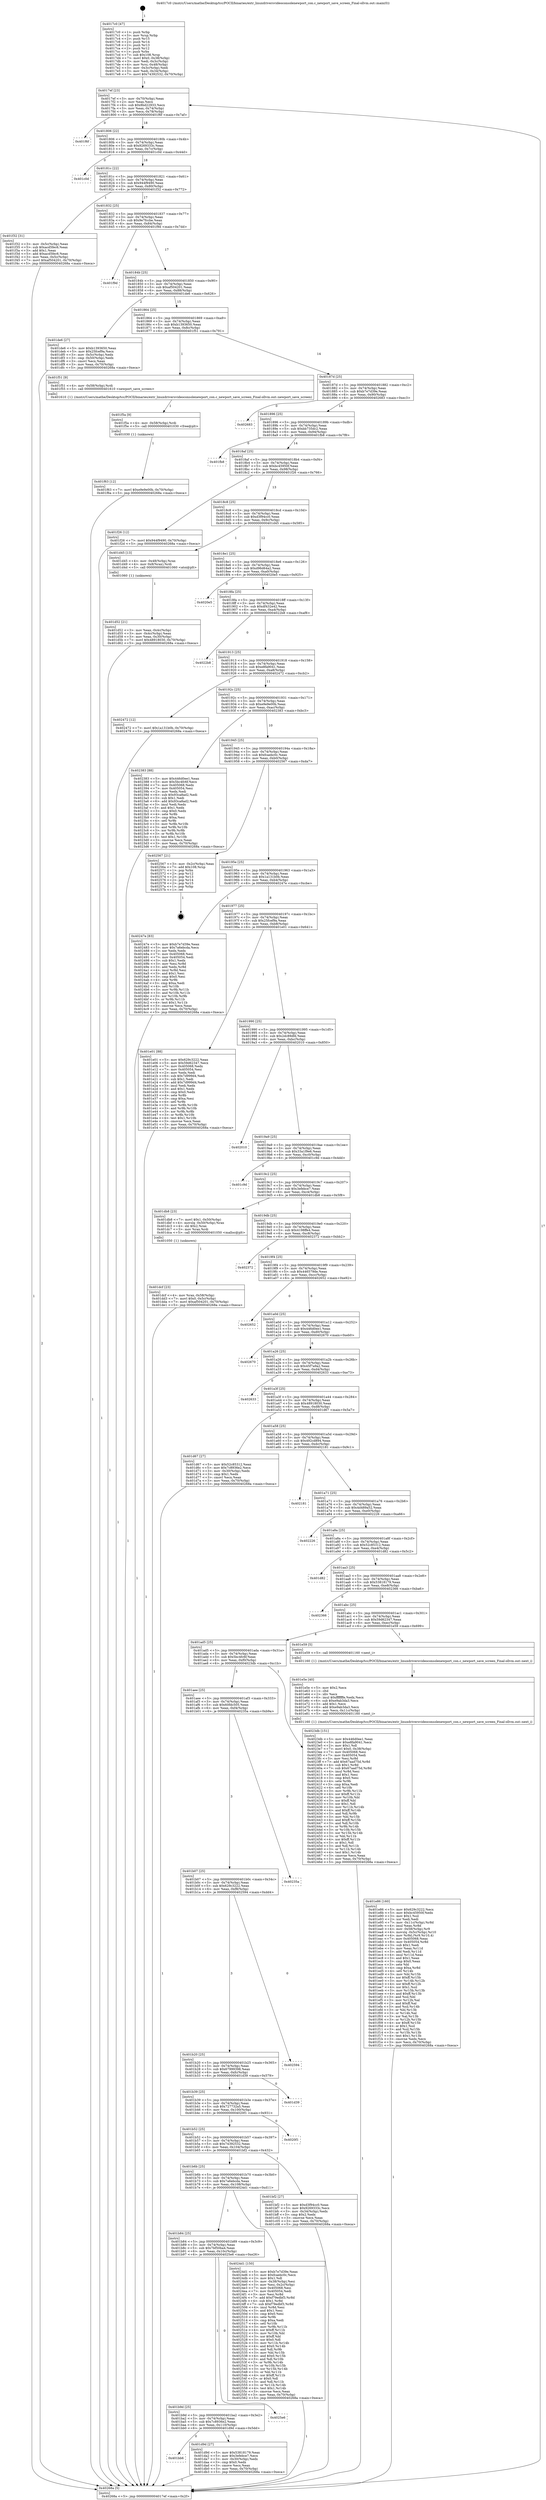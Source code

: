 digraph "0x4017c0" {
  label = "0x4017c0 (/mnt/c/Users/mathe/Desktop/tcc/POCII/binaries/extr_linuxdriversvideoconsolenewport_con.c_newport_save_screen_Final-ollvm.out::main(0))"
  labelloc = "t"
  node[shape=record]

  Entry [label="",width=0.3,height=0.3,shape=circle,fillcolor=black,style=filled]
  "0x4017ef" [label="{
     0x4017ef [23]\l
     | [instrs]\l
     &nbsp;&nbsp;0x4017ef \<+3\>: mov -0x70(%rbp),%eax\l
     &nbsp;&nbsp;0x4017f2 \<+2\>: mov %eax,%ecx\l
     &nbsp;&nbsp;0x4017f4 \<+6\>: sub $0x8bd22933,%ecx\l
     &nbsp;&nbsp;0x4017fa \<+3\>: mov %eax,-0x74(%rbp)\l
     &nbsp;&nbsp;0x4017fd \<+3\>: mov %ecx,-0x78(%rbp)\l
     &nbsp;&nbsp;0x401800 \<+6\>: je 0000000000401f6f \<main+0x7af\>\l
  }"]
  "0x401f6f" [label="{
     0x401f6f\l
  }", style=dashed]
  "0x401806" [label="{
     0x401806 [22]\l
     | [instrs]\l
     &nbsp;&nbsp;0x401806 \<+5\>: jmp 000000000040180b \<main+0x4b\>\l
     &nbsp;&nbsp;0x40180b \<+3\>: mov -0x74(%rbp),%eax\l
     &nbsp;&nbsp;0x40180e \<+5\>: sub $0x9269333c,%eax\l
     &nbsp;&nbsp;0x401813 \<+3\>: mov %eax,-0x7c(%rbp)\l
     &nbsp;&nbsp;0x401816 \<+6\>: je 0000000000401c0d \<main+0x44d\>\l
  }"]
  Exit [label="",width=0.3,height=0.3,shape=circle,fillcolor=black,style=filled,peripheries=2]
  "0x401c0d" [label="{
     0x401c0d\l
  }", style=dashed]
  "0x40181c" [label="{
     0x40181c [22]\l
     | [instrs]\l
     &nbsp;&nbsp;0x40181c \<+5\>: jmp 0000000000401821 \<main+0x61\>\l
     &nbsp;&nbsp;0x401821 \<+3\>: mov -0x74(%rbp),%eax\l
     &nbsp;&nbsp;0x401824 \<+5\>: sub $0x944f9490,%eax\l
     &nbsp;&nbsp;0x401829 \<+3\>: mov %eax,-0x80(%rbp)\l
     &nbsp;&nbsp;0x40182c \<+6\>: je 0000000000401f32 \<main+0x772\>\l
  }"]
  "0x401f63" [label="{
     0x401f63 [12]\l
     | [instrs]\l
     &nbsp;&nbsp;0x401f63 \<+7\>: movl $0xe9e9e00b,-0x70(%rbp)\l
     &nbsp;&nbsp;0x401f6a \<+5\>: jmp 000000000040268a \<main+0xeca\>\l
  }"]
  "0x401f32" [label="{
     0x401f32 [31]\l
     | [instrs]\l
     &nbsp;&nbsp;0x401f32 \<+3\>: mov -0x5c(%rbp),%eax\l
     &nbsp;&nbsp;0x401f35 \<+5\>: sub $0xacd5fec6,%eax\l
     &nbsp;&nbsp;0x401f3a \<+3\>: add $0x1,%eax\l
     &nbsp;&nbsp;0x401f3d \<+5\>: add $0xacd5fec6,%eax\l
     &nbsp;&nbsp;0x401f42 \<+3\>: mov %eax,-0x5c(%rbp)\l
     &nbsp;&nbsp;0x401f45 \<+7\>: movl $0xaf504201,-0x70(%rbp)\l
     &nbsp;&nbsp;0x401f4c \<+5\>: jmp 000000000040268a \<main+0xeca\>\l
  }"]
  "0x401832" [label="{
     0x401832 [25]\l
     | [instrs]\l
     &nbsp;&nbsp;0x401832 \<+5\>: jmp 0000000000401837 \<main+0x77\>\l
     &nbsp;&nbsp;0x401837 \<+3\>: mov -0x74(%rbp),%eax\l
     &nbsp;&nbsp;0x40183a \<+5\>: sub $0x9e7fccbe,%eax\l
     &nbsp;&nbsp;0x40183f \<+6\>: mov %eax,-0x84(%rbp)\l
     &nbsp;&nbsp;0x401845 \<+6\>: je 0000000000401f9d \<main+0x7dd\>\l
  }"]
  "0x401f5a" [label="{
     0x401f5a [9]\l
     | [instrs]\l
     &nbsp;&nbsp;0x401f5a \<+4\>: mov -0x58(%rbp),%rdi\l
     &nbsp;&nbsp;0x401f5e \<+5\>: call 0000000000401030 \<free@plt\>\l
     | [calls]\l
     &nbsp;&nbsp;0x401030 \{1\} (unknown)\l
  }"]
  "0x401f9d" [label="{
     0x401f9d\l
  }", style=dashed]
  "0x40184b" [label="{
     0x40184b [25]\l
     | [instrs]\l
     &nbsp;&nbsp;0x40184b \<+5\>: jmp 0000000000401850 \<main+0x90\>\l
     &nbsp;&nbsp;0x401850 \<+3\>: mov -0x74(%rbp),%eax\l
     &nbsp;&nbsp;0x401853 \<+5\>: sub $0xaf504201,%eax\l
     &nbsp;&nbsp;0x401858 \<+6\>: mov %eax,-0x88(%rbp)\l
     &nbsp;&nbsp;0x40185e \<+6\>: je 0000000000401de6 \<main+0x626\>\l
  }"]
  "0x401e86" [label="{
     0x401e86 [160]\l
     | [instrs]\l
     &nbsp;&nbsp;0x401e86 \<+5\>: mov $0x629c3222,%ecx\l
     &nbsp;&nbsp;0x401e8b \<+5\>: mov $0xbc45950f,%edx\l
     &nbsp;&nbsp;0x401e90 \<+3\>: mov $0x1,%sil\l
     &nbsp;&nbsp;0x401e93 \<+2\>: xor %edi,%edi\l
     &nbsp;&nbsp;0x401e95 \<+7\>: mov -0x11c(%rbp),%r8d\l
     &nbsp;&nbsp;0x401e9c \<+4\>: imul %eax,%r8d\l
     &nbsp;&nbsp;0x401ea0 \<+4\>: mov -0x58(%rbp),%r9\l
     &nbsp;&nbsp;0x401ea4 \<+4\>: movslq -0x5c(%rbp),%r10\l
     &nbsp;&nbsp;0x401ea8 \<+4\>: mov %r8d,(%r9,%r10,4)\l
     &nbsp;&nbsp;0x401eac \<+7\>: mov 0x405068,%eax\l
     &nbsp;&nbsp;0x401eb3 \<+8\>: mov 0x405054,%r8d\l
     &nbsp;&nbsp;0x401ebb \<+3\>: sub $0x1,%edi\l
     &nbsp;&nbsp;0x401ebe \<+3\>: mov %eax,%r11d\l
     &nbsp;&nbsp;0x401ec1 \<+3\>: add %edi,%r11d\l
     &nbsp;&nbsp;0x401ec4 \<+4\>: imul %r11d,%eax\l
     &nbsp;&nbsp;0x401ec8 \<+3\>: and $0x1,%eax\l
     &nbsp;&nbsp;0x401ecb \<+3\>: cmp $0x0,%eax\l
     &nbsp;&nbsp;0x401ece \<+3\>: sete %bl\l
     &nbsp;&nbsp;0x401ed1 \<+4\>: cmp $0xa,%r8d\l
     &nbsp;&nbsp;0x401ed5 \<+4\>: setl %r14b\l
     &nbsp;&nbsp;0x401ed9 \<+3\>: mov %bl,%r15b\l
     &nbsp;&nbsp;0x401edc \<+4\>: xor $0xff,%r15b\l
     &nbsp;&nbsp;0x401ee0 \<+3\>: mov %r14b,%r12b\l
     &nbsp;&nbsp;0x401ee3 \<+4\>: xor $0xff,%r12b\l
     &nbsp;&nbsp;0x401ee7 \<+4\>: xor $0x1,%sil\l
     &nbsp;&nbsp;0x401eeb \<+3\>: mov %r15b,%r13b\l
     &nbsp;&nbsp;0x401eee \<+4\>: and $0xff,%r13b\l
     &nbsp;&nbsp;0x401ef2 \<+3\>: and %sil,%bl\l
     &nbsp;&nbsp;0x401ef5 \<+3\>: mov %r12b,%al\l
     &nbsp;&nbsp;0x401ef8 \<+2\>: and $0xff,%al\l
     &nbsp;&nbsp;0x401efa \<+3\>: and %sil,%r14b\l
     &nbsp;&nbsp;0x401efd \<+3\>: or %bl,%r13b\l
     &nbsp;&nbsp;0x401f00 \<+3\>: or %r14b,%al\l
     &nbsp;&nbsp;0x401f03 \<+3\>: xor %al,%r13b\l
     &nbsp;&nbsp;0x401f06 \<+3\>: or %r12b,%r15b\l
     &nbsp;&nbsp;0x401f09 \<+4\>: xor $0xff,%r15b\l
     &nbsp;&nbsp;0x401f0d \<+4\>: or $0x1,%sil\l
     &nbsp;&nbsp;0x401f11 \<+3\>: and %sil,%r15b\l
     &nbsp;&nbsp;0x401f14 \<+3\>: or %r15b,%r13b\l
     &nbsp;&nbsp;0x401f17 \<+4\>: test $0x1,%r13b\l
     &nbsp;&nbsp;0x401f1b \<+3\>: cmovne %edx,%ecx\l
     &nbsp;&nbsp;0x401f1e \<+3\>: mov %ecx,-0x70(%rbp)\l
     &nbsp;&nbsp;0x401f21 \<+5\>: jmp 000000000040268a \<main+0xeca\>\l
  }"]
  "0x401de6" [label="{
     0x401de6 [27]\l
     | [instrs]\l
     &nbsp;&nbsp;0x401de6 \<+5\>: mov $0xb1393650,%eax\l
     &nbsp;&nbsp;0x401deb \<+5\>: mov $0x25fcef9a,%ecx\l
     &nbsp;&nbsp;0x401df0 \<+3\>: mov -0x5c(%rbp),%edx\l
     &nbsp;&nbsp;0x401df3 \<+3\>: cmp -0x50(%rbp),%edx\l
     &nbsp;&nbsp;0x401df6 \<+3\>: cmovl %ecx,%eax\l
     &nbsp;&nbsp;0x401df9 \<+3\>: mov %eax,-0x70(%rbp)\l
     &nbsp;&nbsp;0x401dfc \<+5\>: jmp 000000000040268a \<main+0xeca\>\l
  }"]
  "0x401864" [label="{
     0x401864 [25]\l
     | [instrs]\l
     &nbsp;&nbsp;0x401864 \<+5\>: jmp 0000000000401869 \<main+0xa9\>\l
     &nbsp;&nbsp;0x401869 \<+3\>: mov -0x74(%rbp),%eax\l
     &nbsp;&nbsp;0x40186c \<+5\>: sub $0xb1393650,%eax\l
     &nbsp;&nbsp;0x401871 \<+6\>: mov %eax,-0x8c(%rbp)\l
     &nbsp;&nbsp;0x401877 \<+6\>: je 0000000000401f51 \<main+0x791\>\l
  }"]
  "0x401e5e" [label="{
     0x401e5e [40]\l
     | [instrs]\l
     &nbsp;&nbsp;0x401e5e \<+5\>: mov $0x2,%ecx\l
     &nbsp;&nbsp;0x401e63 \<+1\>: cltd\l
     &nbsp;&nbsp;0x401e64 \<+2\>: idiv %ecx\l
     &nbsp;&nbsp;0x401e66 \<+6\>: imul $0xfffffffe,%edx,%ecx\l
     &nbsp;&nbsp;0x401e6c \<+6\>: sub $0xe9ab3da3,%ecx\l
     &nbsp;&nbsp;0x401e72 \<+3\>: add $0x1,%ecx\l
     &nbsp;&nbsp;0x401e75 \<+6\>: add $0xe9ab3da3,%ecx\l
     &nbsp;&nbsp;0x401e7b \<+6\>: mov %ecx,-0x11c(%rbp)\l
     &nbsp;&nbsp;0x401e81 \<+5\>: call 0000000000401160 \<next_i\>\l
     | [calls]\l
     &nbsp;&nbsp;0x401160 \{1\} (/mnt/c/Users/mathe/Desktop/tcc/POCII/binaries/extr_linuxdriversvideoconsolenewport_con.c_newport_save_screen_Final-ollvm.out::next_i)\l
  }"]
  "0x401f51" [label="{
     0x401f51 [9]\l
     | [instrs]\l
     &nbsp;&nbsp;0x401f51 \<+4\>: mov -0x58(%rbp),%rdi\l
     &nbsp;&nbsp;0x401f55 \<+5\>: call 0000000000401610 \<newport_save_screen\>\l
     | [calls]\l
     &nbsp;&nbsp;0x401610 \{1\} (/mnt/c/Users/mathe/Desktop/tcc/POCII/binaries/extr_linuxdriversvideoconsolenewport_con.c_newport_save_screen_Final-ollvm.out::newport_save_screen)\l
  }"]
  "0x40187d" [label="{
     0x40187d [25]\l
     | [instrs]\l
     &nbsp;&nbsp;0x40187d \<+5\>: jmp 0000000000401882 \<main+0xc2\>\l
     &nbsp;&nbsp;0x401882 \<+3\>: mov -0x74(%rbp),%eax\l
     &nbsp;&nbsp;0x401885 \<+5\>: sub $0xb7e7d39e,%eax\l
     &nbsp;&nbsp;0x40188a \<+6\>: mov %eax,-0x90(%rbp)\l
     &nbsp;&nbsp;0x401890 \<+6\>: je 0000000000402683 \<main+0xec3\>\l
  }"]
  "0x401dcf" [label="{
     0x401dcf [23]\l
     | [instrs]\l
     &nbsp;&nbsp;0x401dcf \<+4\>: mov %rax,-0x58(%rbp)\l
     &nbsp;&nbsp;0x401dd3 \<+7\>: movl $0x0,-0x5c(%rbp)\l
     &nbsp;&nbsp;0x401dda \<+7\>: movl $0xaf504201,-0x70(%rbp)\l
     &nbsp;&nbsp;0x401de1 \<+5\>: jmp 000000000040268a \<main+0xeca\>\l
  }"]
  "0x402683" [label="{
     0x402683\l
  }", style=dashed]
  "0x401896" [label="{
     0x401896 [25]\l
     | [instrs]\l
     &nbsp;&nbsp;0x401896 \<+5\>: jmp 000000000040189b \<main+0xdb\>\l
     &nbsp;&nbsp;0x40189b \<+3\>: mov -0x74(%rbp),%eax\l
     &nbsp;&nbsp;0x40189e \<+5\>: sub $0xbb735dc2,%eax\l
     &nbsp;&nbsp;0x4018a3 \<+6\>: mov %eax,-0x94(%rbp)\l
     &nbsp;&nbsp;0x4018a9 \<+6\>: je 0000000000401fb8 \<main+0x7f8\>\l
  }"]
  "0x401bb6" [label="{
     0x401bb6\l
  }", style=dashed]
  "0x401fb8" [label="{
     0x401fb8\l
  }", style=dashed]
  "0x4018af" [label="{
     0x4018af [25]\l
     | [instrs]\l
     &nbsp;&nbsp;0x4018af \<+5\>: jmp 00000000004018b4 \<main+0xf4\>\l
     &nbsp;&nbsp;0x4018b4 \<+3\>: mov -0x74(%rbp),%eax\l
     &nbsp;&nbsp;0x4018b7 \<+5\>: sub $0xbc45950f,%eax\l
     &nbsp;&nbsp;0x4018bc \<+6\>: mov %eax,-0x98(%rbp)\l
     &nbsp;&nbsp;0x4018c2 \<+6\>: je 0000000000401f26 \<main+0x766\>\l
  }"]
  "0x401d9d" [label="{
     0x401d9d [27]\l
     | [instrs]\l
     &nbsp;&nbsp;0x401d9d \<+5\>: mov $0x53818179,%eax\l
     &nbsp;&nbsp;0x401da2 \<+5\>: mov $0x3efebce7,%ecx\l
     &nbsp;&nbsp;0x401da7 \<+3\>: mov -0x30(%rbp),%edx\l
     &nbsp;&nbsp;0x401daa \<+3\>: cmp $0x0,%edx\l
     &nbsp;&nbsp;0x401dad \<+3\>: cmove %ecx,%eax\l
     &nbsp;&nbsp;0x401db0 \<+3\>: mov %eax,-0x70(%rbp)\l
     &nbsp;&nbsp;0x401db3 \<+5\>: jmp 000000000040268a \<main+0xeca\>\l
  }"]
  "0x401f26" [label="{
     0x401f26 [12]\l
     | [instrs]\l
     &nbsp;&nbsp;0x401f26 \<+7\>: movl $0x944f9490,-0x70(%rbp)\l
     &nbsp;&nbsp;0x401f2d \<+5\>: jmp 000000000040268a \<main+0xeca\>\l
  }"]
  "0x4018c8" [label="{
     0x4018c8 [25]\l
     | [instrs]\l
     &nbsp;&nbsp;0x4018c8 \<+5\>: jmp 00000000004018cd \<main+0x10d\>\l
     &nbsp;&nbsp;0x4018cd \<+3\>: mov -0x74(%rbp),%eax\l
     &nbsp;&nbsp;0x4018d0 \<+5\>: sub $0xd3f94cc0,%eax\l
     &nbsp;&nbsp;0x4018d5 \<+6\>: mov %eax,-0x9c(%rbp)\l
     &nbsp;&nbsp;0x4018db \<+6\>: je 0000000000401d45 \<main+0x585\>\l
  }"]
  "0x401b9d" [label="{
     0x401b9d [25]\l
     | [instrs]\l
     &nbsp;&nbsp;0x401b9d \<+5\>: jmp 0000000000401ba2 \<main+0x3e2\>\l
     &nbsp;&nbsp;0x401ba2 \<+3\>: mov -0x74(%rbp),%eax\l
     &nbsp;&nbsp;0x401ba5 \<+5\>: sub $0x7c8936e2,%eax\l
     &nbsp;&nbsp;0x401baa \<+6\>: mov %eax,-0x110(%rbp)\l
     &nbsp;&nbsp;0x401bb0 \<+6\>: je 0000000000401d9d \<main+0x5dd\>\l
  }"]
  "0x401d45" [label="{
     0x401d45 [13]\l
     | [instrs]\l
     &nbsp;&nbsp;0x401d45 \<+4\>: mov -0x48(%rbp),%rax\l
     &nbsp;&nbsp;0x401d49 \<+4\>: mov 0x8(%rax),%rdi\l
     &nbsp;&nbsp;0x401d4d \<+5\>: call 0000000000401060 \<atoi@plt\>\l
     | [calls]\l
     &nbsp;&nbsp;0x401060 \{1\} (unknown)\l
  }"]
  "0x4018e1" [label="{
     0x4018e1 [25]\l
     | [instrs]\l
     &nbsp;&nbsp;0x4018e1 \<+5\>: jmp 00000000004018e6 \<main+0x126\>\l
     &nbsp;&nbsp;0x4018e6 \<+3\>: mov -0x74(%rbp),%eax\l
     &nbsp;&nbsp;0x4018e9 \<+5\>: sub $0xd96d64a2,%eax\l
     &nbsp;&nbsp;0x4018ee \<+6\>: mov %eax,-0xa0(%rbp)\l
     &nbsp;&nbsp;0x4018f4 \<+6\>: je 00000000004020e5 \<main+0x925\>\l
  }"]
  "0x4025e6" [label="{
     0x4025e6\l
  }", style=dashed]
  "0x4020e5" [label="{
     0x4020e5\l
  }", style=dashed]
  "0x4018fa" [label="{
     0x4018fa [25]\l
     | [instrs]\l
     &nbsp;&nbsp;0x4018fa \<+5\>: jmp 00000000004018ff \<main+0x13f\>\l
     &nbsp;&nbsp;0x4018ff \<+3\>: mov -0x74(%rbp),%eax\l
     &nbsp;&nbsp;0x401902 \<+5\>: sub $0xdf432e42,%eax\l
     &nbsp;&nbsp;0x401907 \<+6\>: mov %eax,-0xa4(%rbp)\l
     &nbsp;&nbsp;0x40190d \<+6\>: je 00000000004022b8 \<main+0xaf8\>\l
  }"]
  "0x401b84" [label="{
     0x401b84 [25]\l
     | [instrs]\l
     &nbsp;&nbsp;0x401b84 \<+5\>: jmp 0000000000401b89 \<main+0x3c9\>\l
     &nbsp;&nbsp;0x401b89 \<+3\>: mov -0x74(%rbp),%eax\l
     &nbsp;&nbsp;0x401b8c \<+5\>: sub $0x7bf50ba4,%eax\l
     &nbsp;&nbsp;0x401b91 \<+6\>: mov %eax,-0x10c(%rbp)\l
     &nbsp;&nbsp;0x401b97 \<+6\>: je 00000000004025e6 \<main+0xe26\>\l
  }"]
  "0x4022b8" [label="{
     0x4022b8\l
  }", style=dashed]
  "0x401913" [label="{
     0x401913 [25]\l
     | [instrs]\l
     &nbsp;&nbsp;0x401913 \<+5\>: jmp 0000000000401918 \<main+0x158\>\l
     &nbsp;&nbsp;0x401918 \<+3\>: mov -0x74(%rbp),%eax\l
     &nbsp;&nbsp;0x40191b \<+5\>: sub $0xe8fa9041,%eax\l
     &nbsp;&nbsp;0x401920 \<+6\>: mov %eax,-0xa8(%rbp)\l
     &nbsp;&nbsp;0x401926 \<+6\>: je 0000000000402472 \<main+0xcb2\>\l
  }"]
  "0x4024d1" [label="{
     0x4024d1 [150]\l
     | [instrs]\l
     &nbsp;&nbsp;0x4024d1 \<+5\>: mov $0xb7e7d39e,%eax\l
     &nbsp;&nbsp;0x4024d6 \<+5\>: mov $0xfcaebc0c,%ecx\l
     &nbsp;&nbsp;0x4024db \<+2\>: mov $0x1,%dl\l
     &nbsp;&nbsp;0x4024dd \<+3\>: mov -0x38(%rbp),%esi\l
     &nbsp;&nbsp;0x4024e0 \<+3\>: mov %esi,-0x2c(%rbp)\l
     &nbsp;&nbsp;0x4024e3 \<+7\>: mov 0x405068,%esi\l
     &nbsp;&nbsp;0x4024ea \<+7\>: mov 0x405054,%edi\l
     &nbsp;&nbsp;0x4024f1 \<+3\>: mov %esi,%r8d\l
     &nbsp;&nbsp;0x4024f4 \<+7\>: add $0xf79edbf3,%r8d\l
     &nbsp;&nbsp;0x4024fb \<+4\>: sub $0x1,%r8d\l
     &nbsp;&nbsp;0x4024ff \<+7\>: sub $0xf79edbf3,%r8d\l
     &nbsp;&nbsp;0x402506 \<+4\>: imul %r8d,%esi\l
     &nbsp;&nbsp;0x40250a \<+3\>: and $0x1,%esi\l
     &nbsp;&nbsp;0x40250d \<+3\>: cmp $0x0,%esi\l
     &nbsp;&nbsp;0x402510 \<+4\>: sete %r9b\l
     &nbsp;&nbsp;0x402514 \<+3\>: cmp $0xa,%edi\l
     &nbsp;&nbsp;0x402517 \<+4\>: setl %r10b\l
     &nbsp;&nbsp;0x40251b \<+3\>: mov %r9b,%r11b\l
     &nbsp;&nbsp;0x40251e \<+4\>: xor $0xff,%r11b\l
     &nbsp;&nbsp;0x402522 \<+3\>: mov %r10b,%bl\l
     &nbsp;&nbsp;0x402525 \<+3\>: xor $0xff,%bl\l
     &nbsp;&nbsp;0x402528 \<+3\>: xor $0x0,%dl\l
     &nbsp;&nbsp;0x40252b \<+3\>: mov %r11b,%r14b\l
     &nbsp;&nbsp;0x40252e \<+4\>: and $0x0,%r14b\l
     &nbsp;&nbsp;0x402532 \<+3\>: and %dl,%r9b\l
     &nbsp;&nbsp;0x402535 \<+3\>: mov %bl,%r15b\l
     &nbsp;&nbsp;0x402538 \<+4\>: and $0x0,%r15b\l
     &nbsp;&nbsp;0x40253c \<+3\>: and %dl,%r10b\l
     &nbsp;&nbsp;0x40253f \<+3\>: or %r9b,%r14b\l
     &nbsp;&nbsp;0x402542 \<+3\>: or %r10b,%r15b\l
     &nbsp;&nbsp;0x402545 \<+3\>: xor %r15b,%r14b\l
     &nbsp;&nbsp;0x402548 \<+3\>: or %bl,%r11b\l
     &nbsp;&nbsp;0x40254b \<+4\>: xor $0xff,%r11b\l
     &nbsp;&nbsp;0x40254f \<+3\>: or $0x0,%dl\l
     &nbsp;&nbsp;0x402552 \<+3\>: and %dl,%r11b\l
     &nbsp;&nbsp;0x402555 \<+3\>: or %r11b,%r14b\l
     &nbsp;&nbsp;0x402558 \<+4\>: test $0x1,%r14b\l
     &nbsp;&nbsp;0x40255c \<+3\>: cmovne %ecx,%eax\l
     &nbsp;&nbsp;0x40255f \<+3\>: mov %eax,-0x70(%rbp)\l
     &nbsp;&nbsp;0x402562 \<+5\>: jmp 000000000040268a \<main+0xeca\>\l
  }"]
  "0x402472" [label="{
     0x402472 [12]\l
     | [instrs]\l
     &nbsp;&nbsp;0x402472 \<+7\>: movl $0x1a131b0b,-0x70(%rbp)\l
     &nbsp;&nbsp;0x402479 \<+5\>: jmp 000000000040268a \<main+0xeca\>\l
  }"]
  "0x40192c" [label="{
     0x40192c [25]\l
     | [instrs]\l
     &nbsp;&nbsp;0x40192c \<+5\>: jmp 0000000000401931 \<main+0x171\>\l
     &nbsp;&nbsp;0x401931 \<+3\>: mov -0x74(%rbp),%eax\l
     &nbsp;&nbsp;0x401934 \<+5\>: sub $0xe9e9e00b,%eax\l
     &nbsp;&nbsp;0x401939 \<+6\>: mov %eax,-0xac(%rbp)\l
     &nbsp;&nbsp;0x40193f \<+6\>: je 0000000000402383 \<main+0xbc3\>\l
  }"]
  "0x401d52" [label="{
     0x401d52 [21]\l
     | [instrs]\l
     &nbsp;&nbsp;0x401d52 \<+3\>: mov %eax,-0x4c(%rbp)\l
     &nbsp;&nbsp;0x401d55 \<+3\>: mov -0x4c(%rbp),%eax\l
     &nbsp;&nbsp;0x401d58 \<+3\>: mov %eax,-0x30(%rbp)\l
     &nbsp;&nbsp;0x401d5b \<+7\>: movl $0x48918030,-0x70(%rbp)\l
     &nbsp;&nbsp;0x401d62 \<+5\>: jmp 000000000040268a \<main+0xeca\>\l
  }"]
  "0x402383" [label="{
     0x402383 [88]\l
     | [instrs]\l
     &nbsp;&nbsp;0x402383 \<+5\>: mov $0x446d0ee1,%eax\l
     &nbsp;&nbsp;0x402388 \<+5\>: mov $0x5bc4fc6f,%ecx\l
     &nbsp;&nbsp;0x40238d \<+7\>: mov 0x405068,%edx\l
     &nbsp;&nbsp;0x402394 \<+7\>: mov 0x405054,%esi\l
     &nbsp;&nbsp;0x40239b \<+2\>: mov %edx,%edi\l
     &nbsp;&nbsp;0x40239d \<+6\>: sub $0x93ca8ad2,%edi\l
     &nbsp;&nbsp;0x4023a3 \<+3\>: sub $0x1,%edi\l
     &nbsp;&nbsp;0x4023a6 \<+6\>: add $0x93ca8ad2,%edi\l
     &nbsp;&nbsp;0x4023ac \<+3\>: imul %edi,%edx\l
     &nbsp;&nbsp;0x4023af \<+3\>: and $0x1,%edx\l
     &nbsp;&nbsp;0x4023b2 \<+3\>: cmp $0x0,%edx\l
     &nbsp;&nbsp;0x4023b5 \<+4\>: sete %r8b\l
     &nbsp;&nbsp;0x4023b9 \<+3\>: cmp $0xa,%esi\l
     &nbsp;&nbsp;0x4023bc \<+4\>: setl %r9b\l
     &nbsp;&nbsp;0x4023c0 \<+3\>: mov %r8b,%r10b\l
     &nbsp;&nbsp;0x4023c3 \<+3\>: and %r9b,%r10b\l
     &nbsp;&nbsp;0x4023c6 \<+3\>: xor %r9b,%r8b\l
     &nbsp;&nbsp;0x4023c9 \<+3\>: or %r8b,%r10b\l
     &nbsp;&nbsp;0x4023cc \<+4\>: test $0x1,%r10b\l
     &nbsp;&nbsp;0x4023d0 \<+3\>: cmovne %ecx,%eax\l
     &nbsp;&nbsp;0x4023d3 \<+3\>: mov %eax,-0x70(%rbp)\l
     &nbsp;&nbsp;0x4023d6 \<+5\>: jmp 000000000040268a \<main+0xeca\>\l
  }"]
  "0x401945" [label="{
     0x401945 [25]\l
     | [instrs]\l
     &nbsp;&nbsp;0x401945 \<+5\>: jmp 000000000040194a \<main+0x18a\>\l
     &nbsp;&nbsp;0x40194a \<+3\>: mov -0x74(%rbp),%eax\l
     &nbsp;&nbsp;0x40194d \<+5\>: sub $0xfcaebc0c,%eax\l
     &nbsp;&nbsp;0x401952 \<+6\>: mov %eax,-0xb0(%rbp)\l
     &nbsp;&nbsp;0x401958 \<+6\>: je 0000000000402567 \<main+0xda7\>\l
  }"]
  "0x4017c0" [label="{
     0x4017c0 [47]\l
     | [instrs]\l
     &nbsp;&nbsp;0x4017c0 \<+1\>: push %rbp\l
     &nbsp;&nbsp;0x4017c1 \<+3\>: mov %rsp,%rbp\l
     &nbsp;&nbsp;0x4017c4 \<+2\>: push %r15\l
     &nbsp;&nbsp;0x4017c6 \<+2\>: push %r14\l
     &nbsp;&nbsp;0x4017c8 \<+2\>: push %r13\l
     &nbsp;&nbsp;0x4017ca \<+2\>: push %r12\l
     &nbsp;&nbsp;0x4017cc \<+1\>: push %rbx\l
     &nbsp;&nbsp;0x4017cd \<+7\>: sub $0x108,%rsp\l
     &nbsp;&nbsp;0x4017d4 \<+7\>: movl $0x0,-0x38(%rbp)\l
     &nbsp;&nbsp;0x4017db \<+3\>: mov %edi,-0x3c(%rbp)\l
     &nbsp;&nbsp;0x4017de \<+4\>: mov %rsi,-0x48(%rbp)\l
     &nbsp;&nbsp;0x4017e2 \<+3\>: mov -0x3c(%rbp),%edi\l
     &nbsp;&nbsp;0x4017e5 \<+3\>: mov %edi,-0x34(%rbp)\l
     &nbsp;&nbsp;0x4017e8 \<+7\>: movl $0x74392532,-0x70(%rbp)\l
  }"]
  "0x402567" [label="{
     0x402567 [21]\l
     | [instrs]\l
     &nbsp;&nbsp;0x402567 \<+3\>: mov -0x2c(%rbp),%eax\l
     &nbsp;&nbsp;0x40256a \<+7\>: add $0x108,%rsp\l
     &nbsp;&nbsp;0x402571 \<+1\>: pop %rbx\l
     &nbsp;&nbsp;0x402572 \<+2\>: pop %r12\l
     &nbsp;&nbsp;0x402574 \<+2\>: pop %r13\l
     &nbsp;&nbsp;0x402576 \<+2\>: pop %r14\l
     &nbsp;&nbsp;0x402578 \<+2\>: pop %r15\l
     &nbsp;&nbsp;0x40257a \<+1\>: pop %rbp\l
     &nbsp;&nbsp;0x40257b \<+1\>: ret\l
  }"]
  "0x40195e" [label="{
     0x40195e [25]\l
     | [instrs]\l
     &nbsp;&nbsp;0x40195e \<+5\>: jmp 0000000000401963 \<main+0x1a3\>\l
     &nbsp;&nbsp;0x401963 \<+3\>: mov -0x74(%rbp),%eax\l
     &nbsp;&nbsp;0x401966 \<+5\>: sub $0x1a131b0b,%eax\l
     &nbsp;&nbsp;0x40196b \<+6\>: mov %eax,-0xb4(%rbp)\l
     &nbsp;&nbsp;0x401971 \<+6\>: je 000000000040247e \<main+0xcbe\>\l
  }"]
  "0x40268a" [label="{
     0x40268a [5]\l
     | [instrs]\l
     &nbsp;&nbsp;0x40268a \<+5\>: jmp 00000000004017ef \<main+0x2f\>\l
  }"]
  "0x40247e" [label="{
     0x40247e [83]\l
     | [instrs]\l
     &nbsp;&nbsp;0x40247e \<+5\>: mov $0xb7e7d39e,%eax\l
     &nbsp;&nbsp;0x402483 \<+5\>: mov $0x7a6ebcda,%ecx\l
     &nbsp;&nbsp;0x402488 \<+2\>: xor %edx,%edx\l
     &nbsp;&nbsp;0x40248a \<+7\>: mov 0x405068,%esi\l
     &nbsp;&nbsp;0x402491 \<+7\>: mov 0x405054,%edi\l
     &nbsp;&nbsp;0x402498 \<+3\>: sub $0x1,%edx\l
     &nbsp;&nbsp;0x40249b \<+3\>: mov %esi,%r8d\l
     &nbsp;&nbsp;0x40249e \<+3\>: add %edx,%r8d\l
     &nbsp;&nbsp;0x4024a1 \<+4\>: imul %r8d,%esi\l
     &nbsp;&nbsp;0x4024a5 \<+3\>: and $0x1,%esi\l
     &nbsp;&nbsp;0x4024a8 \<+3\>: cmp $0x0,%esi\l
     &nbsp;&nbsp;0x4024ab \<+4\>: sete %r9b\l
     &nbsp;&nbsp;0x4024af \<+3\>: cmp $0xa,%edi\l
     &nbsp;&nbsp;0x4024b2 \<+4\>: setl %r10b\l
     &nbsp;&nbsp;0x4024b6 \<+3\>: mov %r9b,%r11b\l
     &nbsp;&nbsp;0x4024b9 \<+3\>: and %r10b,%r11b\l
     &nbsp;&nbsp;0x4024bc \<+3\>: xor %r10b,%r9b\l
     &nbsp;&nbsp;0x4024bf \<+3\>: or %r9b,%r11b\l
     &nbsp;&nbsp;0x4024c2 \<+4\>: test $0x1,%r11b\l
     &nbsp;&nbsp;0x4024c6 \<+3\>: cmovne %ecx,%eax\l
     &nbsp;&nbsp;0x4024c9 \<+3\>: mov %eax,-0x70(%rbp)\l
     &nbsp;&nbsp;0x4024cc \<+5\>: jmp 000000000040268a \<main+0xeca\>\l
  }"]
  "0x401977" [label="{
     0x401977 [25]\l
     | [instrs]\l
     &nbsp;&nbsp;0x401977 \<+5\>: jmp 000000000040197c \<main+0x1bc\>\l
     &nbsp;&nbsp;0x40197c \<+3\>: mov -0x74(%rbp),%eax\l
     &nbsp;&nbsp;0x40197f \<+5\>: sub $0x25fcef9a,%eax\l
     &nbsp;&nbsp;0x401984 \<+6\>: mov %eax,-0xb8(%rbp)\l
     &nbsp;&nbsp;0x40198a \<+6\>: je 0000000000401e01 \<main+0x641\>\l
  }"]
  "0x401b6b" [label="{
     0x401b6b [25]\l
     | [instrs]\l
     &nbsp;&nbsp;0x401b6b \<+5\>: jmp 0000000000401b70 \<main+0x3b0\>\l
     &nbsp;&nbsp;0x401b70 \<+3\>: mov -0x74(%rbp),%eax\l
     &nbsp;&nbsp;0x401b73 \<+5\>: sub $0x7a6ebcda,%eax\l
     &nbsp;&nbsp;0x401b78 \<+6\>: mov %eax,-0x108(%rbp)\l
     &nbsp;&nbsp;0x401b7e \<+6\>: je 00000000004024d1 \<main+0xd11\>\l
  }"]
  "0x401e01" [label="{
     0x401e01 [88]\l
     | [instrs]\l
     &nbsp;&nbsp;0x401e01 \<+5\>: mov $0x629c3222,%eax\l
     &nbsp;&nbsp;0x401e06 \<+5\>: mov $0x59d62347,%ecx\l
     &nbsp;&nbsp;0x401e0b \<+7\>: mov 0x405068,%edx\l
     &nbsp;&nbsp;0x401e12 \<+7\>: mov 0x405054,%esi\l
     &nbsp;&nbsp;0x401e19 \<+2\>: mov %edx,%edi\l
     &nbsp;&nbsp;0x401e1b \<+6\>: sub $0x7d999d4,%edi\l
     &nbsp;&nbsp;0x401e21 \<+3\>: sub $0x1,%edi\l
     &nbsp;&nbsp;0x401e24 \<+6\>: add $0x7d999d4,%edi\l
     &nbsp;&nbsp;0x401e2a \<+3\>: imul %edi,%edx\l
     &nbsp;&nbsp;0x401e2d \<+3\>: and $0x1,%edx\l
     &nbsp;&nbsp;0x401e30 \<+3\>: cmp $0x0,%edx\l
     &nbsp;&nbsp;0x401e33 \<+4\>: sete %r8b\l
     &nbsp;&nbsp;0x401e37 \<+3\>: cmp $0xa,%esi\l
     &nbsp;&nbsp;0x401e3a \<+4\>: setl %r9b\l
     &nbsp;&nbsp;0x401e3e \<+3\>: mov %r8b,%r10b\l
     &nbsp;&nbsp;0x401e41 \<+3\>: and %r9b,%r10b\l
     &nbsp;&nbsp;0x401e44 \<+3\>: xor %r9b,%r8b\l
     &nbsp;&nbsp;0x401e47 \<+3\>: or %r8b,%r10b\l
     &nbsp;&nbsp;0x401e4a \<+4\>: test $0x1,%r10b\l
     &nbsp;&nbsp;0x401e4e \<+3\>: cmovne %ecx,%eax\l
     &nbsp;&nbsp;0x401e51 \<+3\>: mov %eax,-0x70(%rbp)\l
     &nbsp;&nbsp;0x401e54 \<+5\>: jmp 000000000040268a \<main+0xeca\>\l
  }"]
  "0x401990" [label="{
     0x401990 [25]\l
     | [instrs]\l
     &nbsp;&nbsp;0x401990 \<+5\>: jmp 0000000000401995 \<main+0x1d5\>\l
     &nbsp;&nbsp;0x401995 \<+3\>: mov -0x74(%rbp),%eax\l
     &nbsp;&nbsp;0x401998 \<+5\>: sub $0x2dc89dfd,%eax\l
     &nbsp;&nbsp;0x40199d \<+6\>: mov %eax,-0xbc(%rbp)\l
     &nbsp;&nbsp;0x4019a3 \<+6\>: je 0000000000402010 \<main+0x850\>\l
  }"]
  "0x401bf2" [label="{
     0x401bf2 [27]\l
     | [instrs]\l
     &nbsp;&nbsp;0x401bf2 \<+5\>: mov $0xd3f94cc0,%eax\l
     &nbsp;&nbsp;0x401bf7 \<+5\>: mov $0x9269333c,%ecx\l
     &nbsp;&nbsp;0x401bfc \<+3\>: mov -0x34(%rbp),%edx\l
     &nbsp;&nbsp;0x401bff \<+3\>: cmp $0x2,%edx\l
     &nbsp;&nbsp;0x401c02 \<+3\>: cmovne %ecx,%eax\l
     &nbsp;&nbsp;0x401c05 \<+3\>: mov %eax,-0x70(%rbp)\l
     &nbsp;&nbsp;0x401c08 \<+5\>: jmp 000000000040268a \<main+0xeca\>\l
  }"]
  "0x402010" [label="{
     0x402010\l
  }", style=dashed]
  "0x4019a9" [label="{
     0x4019a9 [25]\l
     | [instrs]\l
     &nbsp;&nbsp;0x4019a9 \<+5\>: jmp 00000000004019ae \<main+0x1ee\>\l
     &nbsp;&nbsp;0x4019ae \<+3\>: mov -0x74(%rbp),%eax\l
     &nbsp;&nbsp;0x4019b1 \<+5\>: sub $0x33a1f9e6,%eax\l
     &nbsp;&nbsp;0x4019b6 \<+6\>: mov %eax,-0xc0(%rbp)\l
     &nbsp;&nbsp;0x4019bc \<+6\>: je 0000000000401c9d \<main+0x4dd\>\l
  }"]
  "0x401b52" [label="{
     0x401b52 [25]\l
     | [instrs]\l
     &nbsp;&nbsp;0x401b52 \<+5\>: jmp 0000000000401b57 \<main+0x397\>\l
     &nbsp;&nbsp;0x401b57 \<+3\>: mov -0x74(%rbp),%eax\l
     &nbsp;&nbsp;0x401b5a \<+5\>: sub $0x74392532,%eax\l
     &nbsp;&nbsp;0x401b5f \<+6\>: mov %eax,-0x104(%rbp)\l
     &nbsp;&nbsp;0x401b65 \<+6\>: je 0000000000401bf2 \<main+0x432\>\l
  }"]
  "0x401c9d" [label="{
     0x401c9d\l
  }", style=dashed]
  "0x4019c2" [label="{
     0x4019c2 [25]\l
     | [instrs]\l
     &nbsp;&nbsp;0x4019c2 \<+5\>: jmp 00000000004019c7 \<main+0x207\>\l
     &nbsp;&nbsp;0x4019c7 \<+3\>: mov -0x74(%rbp),%eax\l
     &nbsp;&nbsp;0x4019ca \<+5\>: sub $0x3efebce7,%eax\l
     &nbsp;&nbsp;0x4019cf \<+6\>: mov %eax,-0xc4(%rbp)\l
     &nbsp;&nbsp;0x4019d5 \<+6\>: je 0000000000401db8 \<main+0x5f8\>\l
  }"]
  "0x4020f1" [label="{
     0x4020f1\l
  }", style=dashed]
  "0x401db8" [label="{
     0x401db8 [23]\l
     | [instrs]\l
     &nbsp;&nbsp;0x401db8 \<+7\>: movl $0x1,-0x50(%rbp)\l
     &nbsp;&nbsp;0x401dbf \<+4\>: movslq -0x50(%rbp),%rax\l
     &nbsp;&nbsp;0x401dc3 \<+4\>: shl $0x2,%rax\l
     &nbsp;&nbsp;0x401dc7 \<+3\>: mov %rax,%rdi\l
     &nbsp;&nbsp;0x401dca \<+5\>: call 0000000000401050 \<malloc@plt\>\l
     | [calls]\l
     &nbsp;&nbsp;0x401050 \{1\} (unknown)\l
  }"]
  "0x4019db" [label="{
     0x4019db [25]\l
     | [instrs]\l
     &nbsp;&nbsp;0x4019db \<+5\>: jmp 00000000004019e0 \<main+0x220\>\l
     &nbsp;&nbsp;0x4019e0 \<+3\>: mov -0x74(%rbp),%eax\l
     &nbsp;&nbsp;0x4019e3 \<+5\>: sub $0x4198ffe4,%eax\l
     &nbsp;&nbsp;0x4019e8 \<+6\>: mov %eax,-0xc8(%rbp)\l
     &nbsp;&nbsp;0x4019ee \<+6\>: je 0000000000402372 \<main+0xbb2\>\l
  }"]
  "0x401b39" [label="{
     0x401b39 [25]\l
     | [instrs]\l
     &nbsp;&nbsp;0x401b39 \<+5\>: jmp 0000000000401b3e \<main+0x37e\>\l
     &nbsp;&nbsp;0x401b3e \<+3\>: mov -0x74(%rbp),%eax\l
     &nbsp;&nbsp;0x401b41 \<+5\>: sub $0x727732a5,%eax\l
     &nbsp;&nbsp;0x401b46 \<+6\>: mov %eax,-0x100(%rbp)\l
     &nbsp;&nbsp;0x401b4c \<+6\>: je 00000000004020f1 \<main+0x931\>\l
  }"]
  "0x402372" [label="{
     0x402372\l
  }", style=dashed]
  "0x4019f4" [label="{
     0x4019f4 [25]\l
     | [instrs]\l
     &nbsp;&nbsp;0x4019f4 \<+5\>: jmp 00000000004019f9 \<main+0x239\>\l
     &nbsp;&nbsp;0x4019f9 \<+3\>: mov -0x74(%rbp),%eax\l
     &nbsp;&nbsp;0x4019fc \<+5\>: sub $0x446579de,%eax\l
     &nbsp;&nbsp;0x401a01 \<+6\>: mov %eax,-0xcc(%rbp)\l
     &nbsp;&nbsp;0x401a07 \<+6\>: je 0000000000402652 \<main+0xe92\>\l
  }"]
  "0x401d39" [label="{
     0x401d39\l
  }", style=dashed]
  "0x402652" [label="{
     0x402652\l
  }", style=dashed]
  "0x401a0d" [label="{
     0x401a0d [25]\l
     | [instrs]\l
     &nbsp;&nbsp;0x401a0d \<+5\>: jmp 0000000000401a12 \<main+0x252\>\l
     &nbsp;&nbsp;0x401a12 \<+3\>: mov -0x74(%rbp),%eax\l
     &nbsp;&nbsp;0x401a15 \<+5\>: sub $0x446d0ee1,%eax\l
     &nbsp;&nbsp;0x401a1a \<+6\>: mov %eax,-0xd0(%rbp)\l
     &nbsp;&nbsp;0x401a20 \<+6\>: je 0000000000402670 \<main+0xeb0\>\l
  }"]
  "0x401b20" [label="{
     0x401b20 [25]\l
     | [instrs]\l
     &nbsp;&nbsp;0x401b20 \<+5\>: jmp 0000000000401b25 \<main+0x365\>\l
     &nbsp;&nbsp;0x401b25 \<+3\>: mov -0x74(%rbp),%eax\l
     &nbsp;&nbsp;0x401b28 \<+5\>: sub $0x67999398,%eax\l
     &nbsp;&nbsp;0x401b2d \<+6\>: mov %eax,-0xfc(%rbp)\l
     &nbsp;&nbsp;0x401b33 \<+6\>: je 0000000000401d39 \<main+0x579\>\l
  }"]
  "0x402670" [label="{
     0x402670\l
  }", style=dashed]
  "0x401a26" [label="{
     0x401a26 [25]\l
     | [instrs]\l
     &nbsp;&nbsp;0x401a26 \<+5\>: jmp 0000000000401a2b \<main+0x26b\>\l
     &nbsp;&nbsp;0x401a2b \<+3\>: mov -0x74(%rbp),%eax\l
     &nbsp;&nbsp;0x401a2e \<+5\>: sub $0x45f7a9a2,%eax\l
     &nbsp;&nbsp;0x401a33 \<+6\>: mov %eax,-0xd4(%rbp)\l
     &nbsp;&nbsp;0x401a39 \<+6\>: je 0000000000402633 \<main+0xe73\>\l
  }"]
  "0x402594" [label="{
     0x402594\l
  }", style=dashed]
  "0x402633" [label="{
     0x402633\l
  }", style=dashed]
  "0x401a3f" [label="{
     0x401a3f [25]\l
     | [instrs]\l
     &nbsp;&nbsp;0x401a3f \<+5\>: jmp 0000000000401a44 \<main+0x284\>\l
     &nbsp;&nbsp;0x401a44 \<+3\>: mov -0x74(%rbp),%eax\l
     &nbsp;&nbsp;0x401a47 \<+5\>: sub $0x48918030,%eax\l
     &nbsp;&nbsp;0x401a4c \<+6\>: mov %eax,-0xd8(%rbp)\l
     &nbsp;&nbsp;0x401a52 \<+6\>: je 0000000000401d67 \<main+0x5a7\>\l
  }"]
  "0x401b07" [label="{
     0x401b07 [25]\l
     | [instrs]\l
     &nbsp;&nbsp;0x401b07 \<+5\>: jmp 0000000000401b0c \<main+0x34c\>\l
     &nbsp;&nbsp;0x401b0c \<+3\>: mov -0x74(%rbp),%eax\l
     &nbsp;&nbsp;0x401b0f \<+5\>: sub $0x629c3222,%eax\l
     &nbsp;&nbsp;0x401b14 \<+6\>: mov %eax,-0xf8(%rbp)\l
     &nbsp;&nbsp;0x401b1a \<+6\>: je 0000000000402594 \<main+0xdd4\>\l
  }"]
  "0x401d67" [label="{
     0x401d67 [27]\l
     | [instrs]\l
     &nbsp;&nbsp;0x401d67 \<+5\>: mov $0x52c85312,%eax\l
     &nbsp;&nbsp;0x401d6c \<+5\>: mov $0x7c8936e2,%ecx\l
     &nbsp;&nbsp;0x401d71 \<+3\>: mov -0x30(%rbp),%edx\l
     &nbsp;&nbsp;0x401d74 \<+3\>: cmp $0x1,%edx\l
     &nbsp;&nbsp;0x401d77 \<+3\>: cmovl %ecx,%eax\l
     &nbsp;&nbsp;0x401d7a \<+3\>: mov %eax,-0x70(%rbp)\l
     &nbsp;&nbsp;0x401d7d \<+5\>: jmp 000000000040268a \<main+0xeca\>\l
  }"]
  "0x401a58" [label="{
     0x401a58 [25]\l
     | [instrs]\l
     &nbsp;&nbsp;0x401a58 \<+5\>: jmp 0000000000401a5d \<main+0x29d\>\l
     &nbsp;&nbsp;0x401a5d \<+3\>: mov -0x74(%rbp),%eax\l
     &nbsp;&nbsp;0x401a60 \<+5\>: sub $0x492cd894,%eax\l
     &nbsp;&nbsp;0x401a65 \<+6\>: mov %eax,-0xdc(%rbp)\l
     &nbsp;&nbsp;0x401a6b \<+6\>: je 0000000000402181 \<main+0x9c1\>\l
  }"]
  "0x40235a" [label="{
     0x40235a\l
  }", style=dashed]
  "0x402181" [label="{
     0x402181\l
  }", style=dashed]
  "0x401a71" [label="{
     0x401a71 [25]\l
     | [instrs]\l
     &nbsp;&nbsp;0x401a71 \<+5\>: jmp 0000000000401a76 \<main+0x2b6\>\l
     &nbsp;&nbsp;0x401a76 \<+3\>: mov -0x74(%rbp),%eax\l
     &nbsp;&nbsp;0x401a79 \<+5\>: sub $0x4d489a52,%eax\l
     &nbsp;&nbsp;0x401a7e \<+6\>: mov %eax,-0xe0(%rbp)\l
     &nbsp;&nbsp;0x401a84 \<+6\>: je 0000000000402226 \<main+0xa66\>\l
  }"]
  "0x401aee" [label="{
     0x401aee [25]\l
     | [instrs]\l
     &nbsp;&nbsp;0x401aee \<+5\>: jmp 0000000000401af3 \<main+0x333\>\l
     &nbsp;&nbsp;0x401af3 \<+3\>: mov -0x74(%rbp),%eax\l
     &nbsp;&nbsp;0x401af6 \<+5\>: sub $0x60fdc505,%eax\l
     &nbsp;&nbsp;0x401afb \<+6\>: mov %eax,-0xf4(%rbp)\l
     &nbsp;&nbsp;0x401b01 \<+6\>: je 000000000040235a \<main+0xb9a\>\l
  }"]
  "0x402226" [label="{
     0x402226\l
  }", style=dashed]
  "0x401a8a" [label="{
     0x401a8a [25]\l
     | [instrs]\l
     &nbsp;&nbsp;0x401a8a \<+5\>: jmp 0000000000401a8f \<main+0x2cf\>\l
     &nbsp;&nbsp;0x401a8f \<+3\>: mov -0x74(%rbp),%eax\l
     &nbsp;&nbsp;0x401a92 \<+5\>: sub $0x52c85312,%eax\l
     &nbsp;&nbsp;0x401a97 \<+6\>: mov %eax,-0xe4(%rbp)\l
     &nbsp;&nbsp;0x401a9d \<+6\>: je 0000000000401d82 \<main+0x5c2\>\l
  }"]
  "0x4023db" [label="{
     0x4023db [151]\l
     | [instrs]\l
     &nbsp;&nbsp;0x4023db \<+5\>: mov $0x446d0ee1,%eax\l
     &nbsp;&nbsp;0x4023e0 \<+5\>: mov $0xe8fa9041,%ecx\l
     &nbsp;&nbsp;0x4023e5 \<+2\>: mov $0x1,%dl\l
     &nbsp;&nbsp;0x4023e7 \<+7\>: movl $0x0,-0x38(%rbp)\l
     &nbsp;&nbsp;0x4023ee \<+7\>: mov 0x405068,%esi\l
     &nbsp;&nbsp;0x4023f5 \<+7\>: mov 0x405054,%edi\l
     &nbsp;&nbsp;0x4023fc \<+3\>: mov %esi,%r8d\l
     &nbsp;&nbsp;0x4023ff \<+7\>: add $0x67aad75d,%r8d\l
     &nbsp;&nbsp;0x402406 \<+4\>: sub $0x1,%r8d\l
     &nbsp;&nbsp;0x40240a \<+7\>: sub $0x67aad75d,%r8d\l
     &nbsp;&nbsp;0x402411 \<+4\>: imul %r8d,%esi\l
     &nbsp;&nbsp;0x402415 \<+3\>: and $0x1,%esi\l
     &nbsp;&nbsp;0x402418 \<+3\>: cmp $0x0,%esi\l
     &nbsp;&nbsp;0x40241b \<+4\>: sete %r9b\l
     &nbsp;&nbsp;0x40241f \<+3\>: cmp $0xa,%edi\l
     &nbsp;&nbsp;0x402422 \<+4\>: setl %r10b\l
     &nbsp;&nbsp;0x402426 \<+3\>: mov %r9b,%r11b\l
     &nbsp;&nbsp;0x402429 \<+4\>: xor $0xff,%r11b\l
     &nbsp;&nbsp;0x40242d \<+3\>: mov %r10b,%bl\l
     &nbsp;&nbsp;0x402430 \<+3\>: xor $0xff,%bl\l
     &nbsp;&nbsp;0x402433 \<+3\>: xor $0x1,%dl\l
     &nbsp;&nbsp;0x402436 \<+3\>: mov %r11b,%r14b\l
     &nbsp;&nbsp;0x402439 \<+4\>: and $0xff,%r14b\l
     &nbsp;&nbsp;0x40243d \<+3\>: and %dl,%r9b\l
     &nbsp;&nbsp;0x402440 \<+3\>: mov %bl,%r15b\l
     &nbsp;&nbsp;0x402443 \<+4\>: and $0xff,%r15b\l
     &nbsp;&nbsp;0x402447 \<+3\>: and %dl,%r10b\l
     &nbsp;&nbsp;0x40244a \<+3\>: or %r9b,%r14b\l
     &nbsp;&nbsp;0x40244d \<+3\>: or %r10b,%r15b\l
     &nbsp;&nbsp;0x402450 \<+3\>: xor %r15b,%r14b\l
     &nbsp;&nbsp;0x402453 \<+3\>: or %bl,%r11b\l
     &nbsp;&nbsp;0x402456 \<+4\>: xor $0xff,%r11b\l
     &nbsp;&nbsp;0x40245a \<+3\>: or $0x1,%dl\l
     &nbsp;&nbsp;0x40245d \<+3\>: and %dl,%r11b\l
     &nbsp;&nbsp;0x402460 \<+3\>: or %r11b,%r14b\l
     &nbsp;&nbsp;0x402463 \<+4\>: test $0x1,%r14b\l
     &nbsp;&nbsp;0x402467 \<+3\>: cmovne %ecx,%eax\l
     &nbsp;&nbsp;0x40246a \<+3\>: mov %eax,-0x70(%rbp)\l
     &nbsp;&nbsp;0x40246d \<+5\>: jmp 000000000040268a \<main+0xeca\>\l
  }"]
  "0x401d82" [label="{
     0x401d82\l
  }", style=dashed]
  "0x401aa3" [label="{
     0x401aa3 [25]\l
     | [instrs]\l
     &nbsp;&nbsp;0x401aa3 \<+5\>: jmp 0000000000401aa8 \<main+0x2e8\>\l
     &nbsp;&nbsp;0x401aa8 \<+3\>: mov -0x74(%rbp),%eax\l
     &nbsp;&nbsp;0x401aab \<+5\>: sub $0x53818179,%eax\l
     &nbsp;&nbsp;0x401ab0 \<+6\>: mov %eax,-0xe8(%rbp)\l
     &nbsp;&nbsp;0x401ab6 \<+6\>: je 0000000000402366 \<main+0xba6\>\l
  }"]
  "0x401ad5" [label="{
     0x401ad5 [25]\l
     | [instrs]\l
     &nbsp;&nbsp;0x401ad5 \<+5\>: jmp 0000000000401ada \<main+0x31a\>\l
     &nbsp;&nbsp;0x401ada \<+3\>: mov -0x74(%rbp),%eax\l
     &nbsp;&nbsp;0x401add \<+5\>: sub $0x5bc4fc6f,%eax\l
     &nbsp;&nbsp;0x401ae2 \<+6\>: mov %eax,-0xf0(%rbp)\l
     &nbsp;&nbsp;0x401ae8 \<+6\>: je 00000000004023db \<main+0xc1b\>\l
  }"]
  "0x402366" [label="{
     0x402366\l
  }", style=dashed]
  "0x401abc" [label="{
     0x401abc [25]\l
     | [instrs]\l
     &nbsp;&nbsp;0x401abc \<+5\>: jmp 0000000000401ac1 \<main+0x301\>\l
     &nbsp;&nbsp;0x401ac1 \<+3\>: mov -0x74(%rbp),%eax\l
     &nbsp;&nbsp;0x401ac4 \<+5\>: sub $0x59d62347,%eax\l
     &nbsp;&nbsp;0x401ac9 \<+6\>: mov %eax,-0xec(%rbp)\l
     &nbsp;&nbsp;0x401acf \<+6\>: je 0000000000401e59 \<main+0x699\>\l
  }"]
  "0x401e59" [label="{
     0x401e59 [5]\l
     | [instrs]\l
     &nbsp;&nbsp;0x401e59 \<+5\>: call 0000000000401160 \<next_i\>\l
     | [calls]\l
     &nbsp;&nbsp;0x401160 \{1\} (/mnt/c/Users/mathe/Desktop/tcc/POCII/binaries/extr_linuxdriversvideoconsolenewport_con.c_newport_save_screen_Final-ollvm.out::next_i)\l
  }"]
  Entry -> "0x4017c0" [label=" 1"]
  "0x4017ef" -> "0x401f6f" [label=" 0"]
  "0x4017ef" -> "0x401806" [label=" 18"]
  "0x402567" -> Exit [label=" 1"]
  "0x401806" -> "0x401c0d" [label=" 0"]
  "0x401806" -> "0x40181c" [label=" 18"]
  "0x4024d1" -> "0x40268a" [label=" 1"]
  "0x40181c" -> "0x401f32" [label=" 1"]
  "0x40181c" -> "0x401832" [label=" 17"]
  "0x40247e" -> "0x40268a" [label=" 1"]
  "0x401832" -> "0x401f9d" [label=" 0"]
  "0x401832" -> "0x40184b" [label=" 17"]
  "0x402472" -> "0x40268a" [label=" 1"]
  "0x40184b" -> "0x401de6" [label=" 2"]
  "0x40184b" -> "0x401864" [label=" 15"]
  "0x4023db" -> "0x40268a" [label=" 1"]
  "0x401864" -> "0x401f51" [label=" 1"]
  "0x401864" -> "0x40187d" [label=" 14"]
  "0x402383" -> "0x40268a" [label=" 1"]
  "0x40187d" -> "0x402683" [label=" 0"]
  "0x40187d" -> "0x401896" [label=" 14"]
  "0x401f63" -> "0x40268a" [label=" 1"]
  "0x401896" -> "0x401fb8" [label=" 0"]
  "0x401896" -> "0x4018af" [label=" 14"]
  "0x401f5a" -> "0x401f63" [label=" 1"]
  "0x4018af" -> "0x401f26" [label=" 1"]
  "0x4018af" -> "0x4018c8" [label=" 13"]
  "0x401f51" -> "0x401f5a" [label=" 1"]
  "0x4018c8" -> "0x401d45" [label=" 1"]
  "0x4018c8" -> "0x4018e1" [label=" 12"]
  "0x401f26" -> "0x40268a" [label=" 1"]
  "0x4018e1" -> "0x4020e5" [label=" 0"]
  "0x4018e1" -> "0x4018fa" [label=" 12"]
  "0x401e86" -> "0x40268a" [label=" 1"]
  "0x4018fa" -> "0x4022b8" [label=" 0"]
  "0x4018fa" -> "0x401913" [label=" 12"]
  "0x401e59" -> "0x401e5e" [label=" 1"]
  "0x401913" -> "0x402472" [label=" 1"]
  "0x401913" -> "0x40192c" [label=" 11"]
  "0x401e01" -> "0x40268a" [label=" 1"]
  "0x40192c" -> "0x402383" [label=" 1"]
  "0x40192c" -> "0x401945" [label=" 10"]
  "0x401dcf" -> "0x40268a" [label=" 1"]
  "0x401945" -> "0x402567" [label=" 1"]
  "0x401945" -> "0x40195e" [label=" 9"]
  "0x401db8" -> "0x401dcf" [label=" 1"]
  "0x40195e" -> "0x40247e" [label=" 1"]
  "0x40195e" -> "0x401977" [label=" 8"]
  "0x401d9d" -> "0x40268a" [label=" 1"]
  "0x401977" -> "0x401e01" [label=" 1"]
  "0x401977" -> "0x401990" [label=" 7"]
  "0x401b9d" -> "0x401bb6" [label=" 0"]
  "0x401990" -> "0x402010" [label=" 0"]
  "0x401990" -> "0x4019a9" [label=" 7"]
  "0x401b9d" -> "0x401d9d" [label=" 1"]
  "0x4019a9" -> "0x401c9d" [label=" 0"]
  "0x4019a9" -> "0x4019c2" [label=" 7"]
  "0x401b84" -> "0x401b9d" [label=" 1"]
  "0x4019c2" -> "0x401db8" [label=" 1"]
  "0x4019c2" -> "0x4019db" [label=" 6"]
  "0x401b84" -> "0x4025e6" [label=" 0"]
  "0x4019db" -> "0x402372" [label=" 0"]
  "0x4019db" -> "0x4019f4" [label=" 6"]
  "0x401b6b" -> "0x401b84" [label=" 1"]
  "0x4019f4" -> "0x402652" [label=" 0"]
  "0x4019f4" -> "0x401a0d" [label=" 6"]
  "0x401b6b" -> "0x4024d1" [label=" 1"]
  "0x401a0d" -> "0x402670" [label=" 0"]
  "0x401a0d" -> "0x401a26" [label=" 6"]
  "0x401d67" -> "0x40268a" [label=" 1"]
  "0x401a26" -> "0x402633" [label=" 0"]
  "0x401a26" -> "0x401a3f" [label=" 6"]
  "0x401d52" -> "0x40268a" [label=" 1"]
  "0x401a3f" -> "0x401d67" [label=" 1"]
  "0x401a3f" -> "0x401a58" [label=" 5"]
  "0x40268a" -> "0x4017ef" [label=" 17"]
  "0x401a58" -> "0x402181" [label=" 0"]
  "0x401a58" -> "0x401a71" [label=" 5"]
  "0x4017c0" -> "0x4017ef" [label=" 1"]
  "0x401a71" -> "0x402226" [label=" 0"]
  "0x401a71" -> "0x401a8a" [label=" 5"]
  "0x401b52" -> "0x401b6b" [label=" 2"]
  "0x401a8a" -> "0x401d82" [label=" 0"]
  "0x401a8a" -> "0x401aa3" [label=" 5"]
  "0x401b52" -> "0x401bf2" [label=" 1"]
  "0x401aa3" -> "0x402366" [label=" 0"]
  "0x401aa3" -> "0x401abc" [label=" 5"]
  "0x401b39" -> "0x401b52" [label=" 3"]
  "0x401abc" -> "0x401e59" [label=" 1"]
  "0x401abc" -> "0x401ad5" [label=" 4"]
  "0x401f32" -> "0x40268a" [label=" 1"]
  "0x401ad5" -> "0x4023db" [label=" 1"]
  "0x401ad5" -> "0x401aee" [label=" 3"]
  "0x401bf2" -> "0x40268a" [label=" 1"]
  "0x401aee" -> "0x40235a" [label=" 0"]
  "0x401aee" -> "0x401b07" [label=" 3"]
  "0x401d45" -> "0x401d52" [label=" 1"]
  "0x401b07" -> "0x402594" [label=" 0"]
  "0x401b07" -> "0x401b20" [label=" 3"]
  "0x401de6" -> "0x40268a" [label=" 2"]
  "0x401b20" -> "0x401d39" [label=" 0"]
  "0x401b20" -> "0x401b39" [label=" 3"]
  "0x401e5e" -> "0x401e86" [label=" 1"]
  "0x401b39" -> "0x4020f1" [label=" 0"]
}
